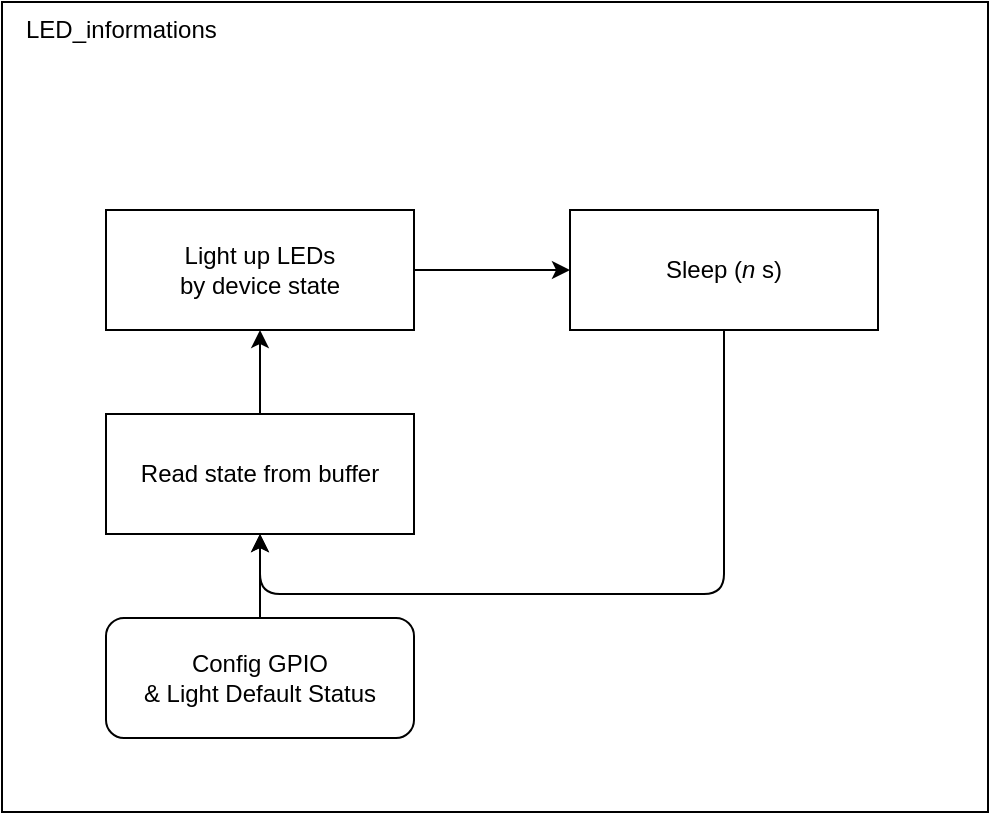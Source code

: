 <mxfile scale="3" border="0">
    <diagram id="LzTGRrPrDBO6Tm46XuKC" name="Page-1">
        <mxGraphModel dx="4478" dy="2339" grid="0" gridSize="10" guides="1" tooltips="1" connect="1" arrows="1" fold="1" page="0" pageScale="1" pageWidth="1600" pageHeight="1200" math="0" shadow="0">
            <root>
                <mxCell id="0"/>
                <mxCell id="1" parent="0"/>
                <mxCell id="263" value="&amp;nbsp; &amp;nbsp;LED_informations" style="rounded=0;whiteSpace=wrap;html=1;align=left;verticalAlign=top;" parent="1" vertex="1">
                    <mxGeometry x="-2862" y="-1148" width="493" height="405" as="geometry"/>
                </mxCell>
                <mxCell id="283" style="edgeStyle=none;html=1;exitX=0.5;exitY=0;exitDx=0;exitDy=0;" parent="1" source="212" target="213" edge="1">
                    <mxGeometry relative="1" as="geometry"/>
                </mxCell>
                <mxCell id="212" value="Read state from buffer" style="rounded=0;whiteSpace=wrap;html=1;" parent="1" vertex="1">
                    <mxGeometry x="-2810" y="-942" width="154" height="60" as="geometry"/>
                </mxCell>
                <mxCell id="284" style="edgeStyle=none;html=1;exitX=1;exitY=0.5;exitDx=0;exitDy=0;" parent="1" source="213" target="214" edge="1">
                    <mxGeometry relative="1" as="geometry"/>
                </mxCell>
                <mxCell id="213" value="Light up LEDs&lt;div&gt;by device state&lt;/div&gt;" style="rounded=0;whiteSpace=wrap;html=1;" parent="1" vertex="1">
                    <mxGeometry x="-2810" y="-1044" width="154" height="60" as="geometry"/>
                </mxCell>
                <mxCell id="285" style="edgeStyle=orthogonalEdgeStyle;html=1;exitX=0.5;exitY=1;exitDx=0;exitDy=0;entryX=0.5;entryY=1;entryDx=0;entryDy=0;" parent="1" source="214" target="212" edge="1">
                    <mxGeometry relative="1" as="geometry">
                        <Array as="points">
                            <mxPoint x="-2501" y="-852"/>
                            <mxPoint x="-2733" y="-852"/>
                        </Array>
                    </mxGeometry>
                </mxCell>
                <mxCell id="214" value="Sleep (&lt;i&gt;n&amp;nbsp;&lt;/i&gt;s)" style="rounded=0;whiteSpace=wrap;html=1;" parent="1" vertex="1">
                    <mxGeometry x="-2578" y="-1044" width="154" height="60" as="geometry"/>
                </mxCell>
                <mxCell id="282" style="edgeStyle=none;html=1;exitX=0.5;exitY=0;exitDx=0;exitDy=0;" parent="1" source="231" target="212" edge="1">
                    <mxGeometry relative="1" as="geometry"/>
                </mxCell>
                <mxCell id="231" value="Config GPIO&lt;br&gt;&amp;amp; Light Default Status" style="rounded=1;whiteSpace=wrap;html=1;" parent="1" vertex="1">
                    <mxGeometry x="-2810" y="-840" width="154" height="60" as="geometry"/>
                </mxCell>
            </root>
        </mxGraphModel>
    </diagram>
</mxfile>
